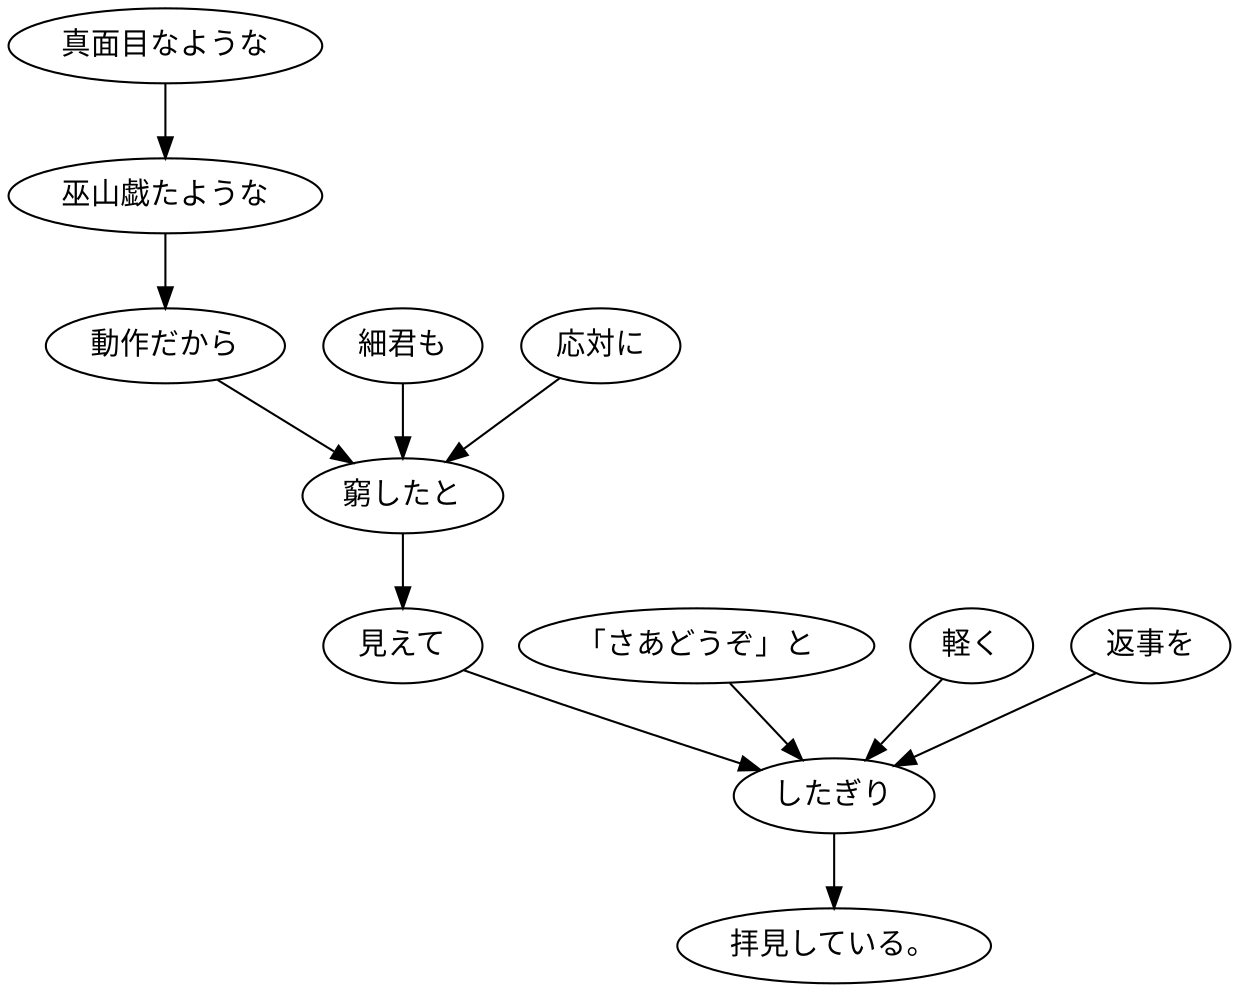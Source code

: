 digraph graph3510 {
	node0 [label="真面目なような"];
	node1 [label="巫山戯たような"];
	node2 [label="動作だから"];
	node3 [label="細君も"];
	node4 [label="応対に"];
	node5 [label="窮したと"];
	node6 [label="見えて"];
	node7 [label="「さあどうぞ」と"];
	node8 [label="軽く"];
	node9 [label="返事を"];
	node10 [label="したぎり"];
	node11 [label="拝見している。"];
	node0 -> node1;
	node1 -> node2;
	node2 -> node5;
	node3 -> node5;
	node4 -> node5;
	node5 -> node6;
	node6 -> node10;
	node7 -> node10;
	node8 -> node10;
	node9 -> node10;
	node10 -> node11;
}
